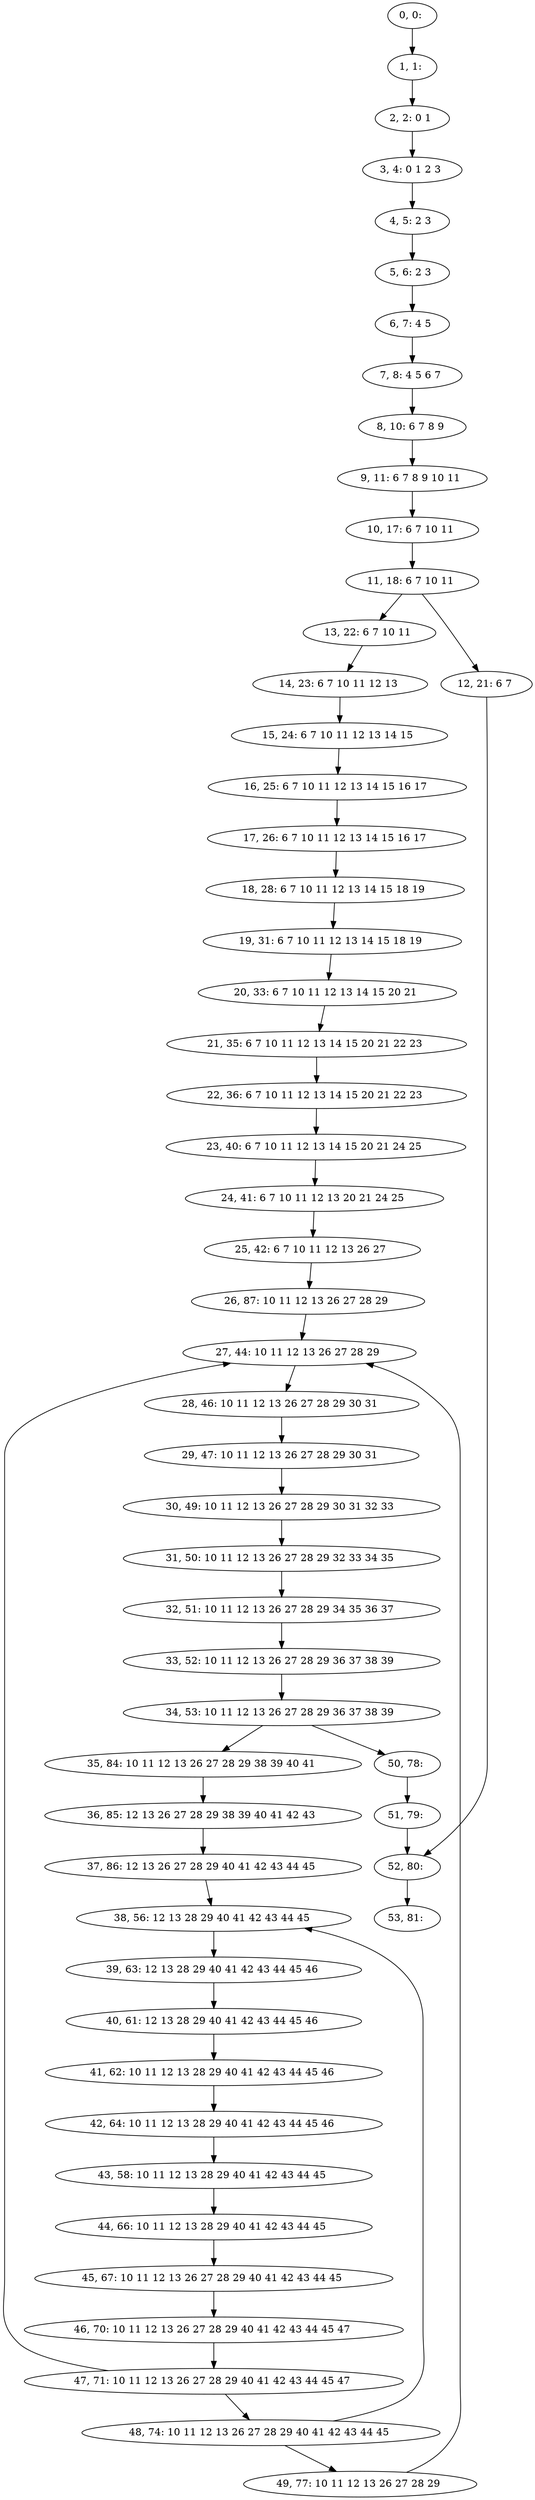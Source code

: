 digraph G {
0[label="0, 0: "];
1[label="1, 1: "];
2[label="2, 2: 0 1 "];
3[label="3, 4: 0 1 2 3 "];
4[label="4, 5: 2 3 "];
5[label="5, 6: 2 3 "];
6[label="6, 7: 4 5 "];
7[label="7, 8: 4 5 6 7 "];
8[label="8, 10: 6 7 8 9 "];
9[label="9, 11: 6 7 8 9 10 11 "];
10[label="10, 17: 6 7 10 11 "];
11[label="11, 18: 6 7 10 11 "];
12[label="12, 21: 6 7 "];
13[label="13, 22: 6 7 10 11 "];
14[label="14, 23: 6 7 10 11 12 13 "];
15[label="15, 24: 6 7 10 11 12 13 14 15 "];
16[label="16, 25: 6 7 10 11 12 13 14 15 16 17 "];
17[label="17, 26: 6 7 10 11 12 13 14 15 16 17 "];
18[label="18, 28: 6 7 10 11 12 13 14 15 18 19 "];
19[label="19, 31: 6 7 10 11 12 13 14 15 18 19 "];
20[label="20, 33: 6 7 10 11 12 13 14 15 20 21 "];
21[label="21, 35: 6 7 10 11 12 13 14 15 20 21 22 23 "];
22[label="22, 36: 6 7 10 11 12 13 14 15 20 21 22 23 "];
23[label="23, 40: 6 7 10 11 12 13 14 15 20 21 24 25 "];
24[label="24, 41: 6 7 10 11 12 13 20 21 24 25 "];
25[label="25, 42: 6 7 10 11 12 13 26 27 "];
26[label="26, 87: 10 11 12 13 26 27 28 29 "];
27[label="27, 44: 10 11 12 13 26 27 28 29 "];
28[label="28, 46: 10 11 12 13 26 27 28 29 30 31 "];
29[label="29, 47: 10 11 12 13 26 27 28 29 30 31 "];
30[label="30, 49: 10 11 12 13 26 27 28 29 30 31 32 33 "];
31[label="31, 50: 10 11 12 13 26 27 28 29 32 33 34 35 "];
32[label="32, 51: 10 11 12 13 26 27 28 29 34 35 36 37 "];
33[label="33, 52: 10 11 12 13 26 27 28 29 36 37 38 39 "];
34[label="34, 53: 10 11 12 13 26 27 28 29 36 37 38 39 "];
35[label="35, 84: 10 11 12 13 26 27 28 29 38 39 40 41 "];
36[label="36, 85: 12 13 26 27 28 29 38 39 40 41 42 43 "];
37[label="37, 86: 12 13 26 27 28 29 40 41 42 43 44 45 "];
38[label="38, 56: 12 13 28 29 40 41 42 43 44 45 "];
39[label="39, 63: 12 13 28 29 40 41 42 43 44 45 46 "];
40[label="40, 61: 12 13 28 29 40 41 42 43 44 45 46 "];
41[label="41, 62: 10 11 12 13 28 29 40 41 42 43 44 45 46 "];
42[label="42, 64: 10 11 12 13 28 29 40 41 42 43 44 45 46 "];
43[label="43, 58: 10 11 12 13 28 29 40 41 42 43 44 45 "];
44[label="44, 66: 10 11 12 13 28 29 40 41 42 43 44 45 "];
45[label="45, 67: 10 11 12 13 26 27 28 29 40 41 42 43 44 45 "];
46[label="46, 70: 10 11 12 13 26 27 28 29 40 41 42 43 44 45 47 "];
47[label="47, 71: 10 11 12 13 26 27 28 29 40 41 42 43 44 45 47 "];
48[label="48, 74: 10 11 12 13 26 27 28 29 40 41 42 43 44 45 "];
49[label="49, 77: 10 11 12 13 26 27 28 29 "];
50[label="50, 78: "];
51[label="51, 79: "];
52[label="52, 80: "];
53[label="53, 81: "];
0->1 ;
1->2 ;
2->3 ;
3->4 ;
4->5 ;
5->6 ;
6->7 ;
7->8 ;
8->9 ;
9->10 ;
10->11 ;
11->12 ;
11->13 ;
12->52 ;
13->14 ;
14->15 ;
15->16 ;
16->17 ;
17->18 ;
18->19 ;
19->20 ;
20->21 ;
21->22 ;
22->23 ;
23->24 ;
24->25 ;
25->26 ;
26->27 ;
27->28 ;
28->29 ;
29->30 ;
30->31 ;
31->32 ;
32->33 ;
33->34 ;
34->35 ;
34->50 ;
35->36 ;
36->37 ;
37->38 ;
38->39 ;
39->40 ;
40->41 ;
41->42 ;
42->43 ;
43->44 ;
44->45 ;
45->46 ;
46->47 ;
47->48 ;
47->27 ;
48->49 ;
48->38 ;
49->27 ;
50->51 ;
51->52 ;
52->53 ;
}
